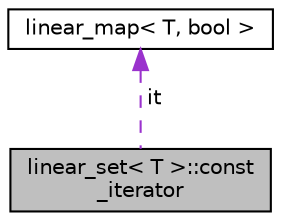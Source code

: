 digraph "linear_set&lt; T &gt;::const_iterator"
{
  edge [fontname="Helvetica",fontsize="10",labelfontname="Helvetica",labelfontsize="10"];
  node [fontname="Helvetica",fontsize="10",shape=record];
  Node1 [label="linear_set\< T \>::const\l_iterator",height=0.2,width=0.4,color="black", fillcolor="grey75", style="filled", fontcolor="black"];
  Node2 -> Node1 [dir="back",color="darkorchid3",fontsize="10",style="dashed",label=" it" ,fontname="Helvetica"];
  Node2 [label="linear_map\< T, bool \>",height=0.2,width=0.4,color="black", fillcolor="white", style="filled",URL="$classlinear__map.html"];
}
